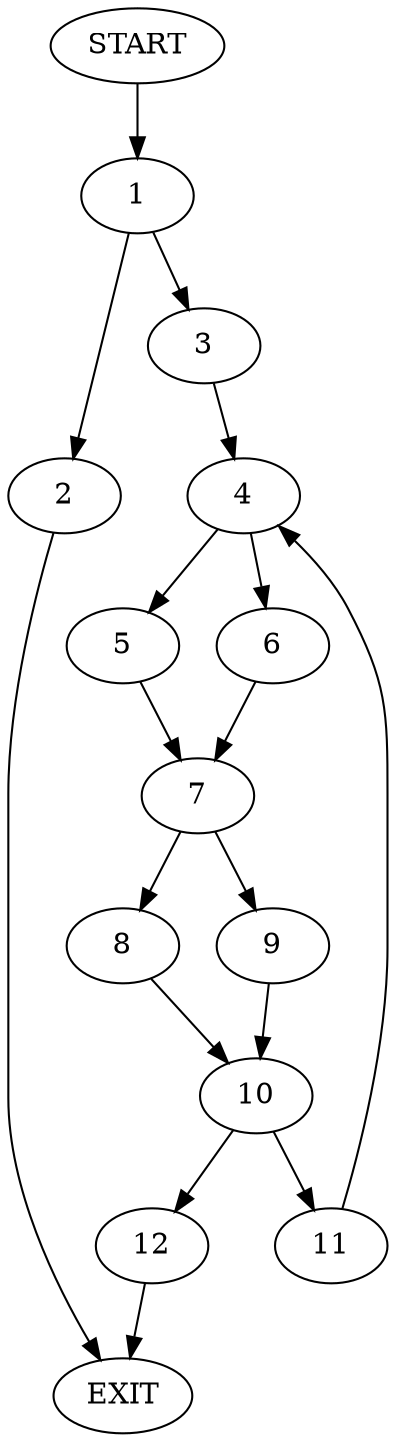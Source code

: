 digraph {
0 [label="START"]
13 [label="EXIT"]
0 -> 1
1 -> 2
1 -> 3
2 -> 13
3 -> 4
4 -> 5
4 -> 6
5 -> 7
6 -> 7
7 -> 8
7 -> 9
8 -> 10
9 -> 10
10 -> 11
10 -> 12
12 -> 13
11 -> 4
}
